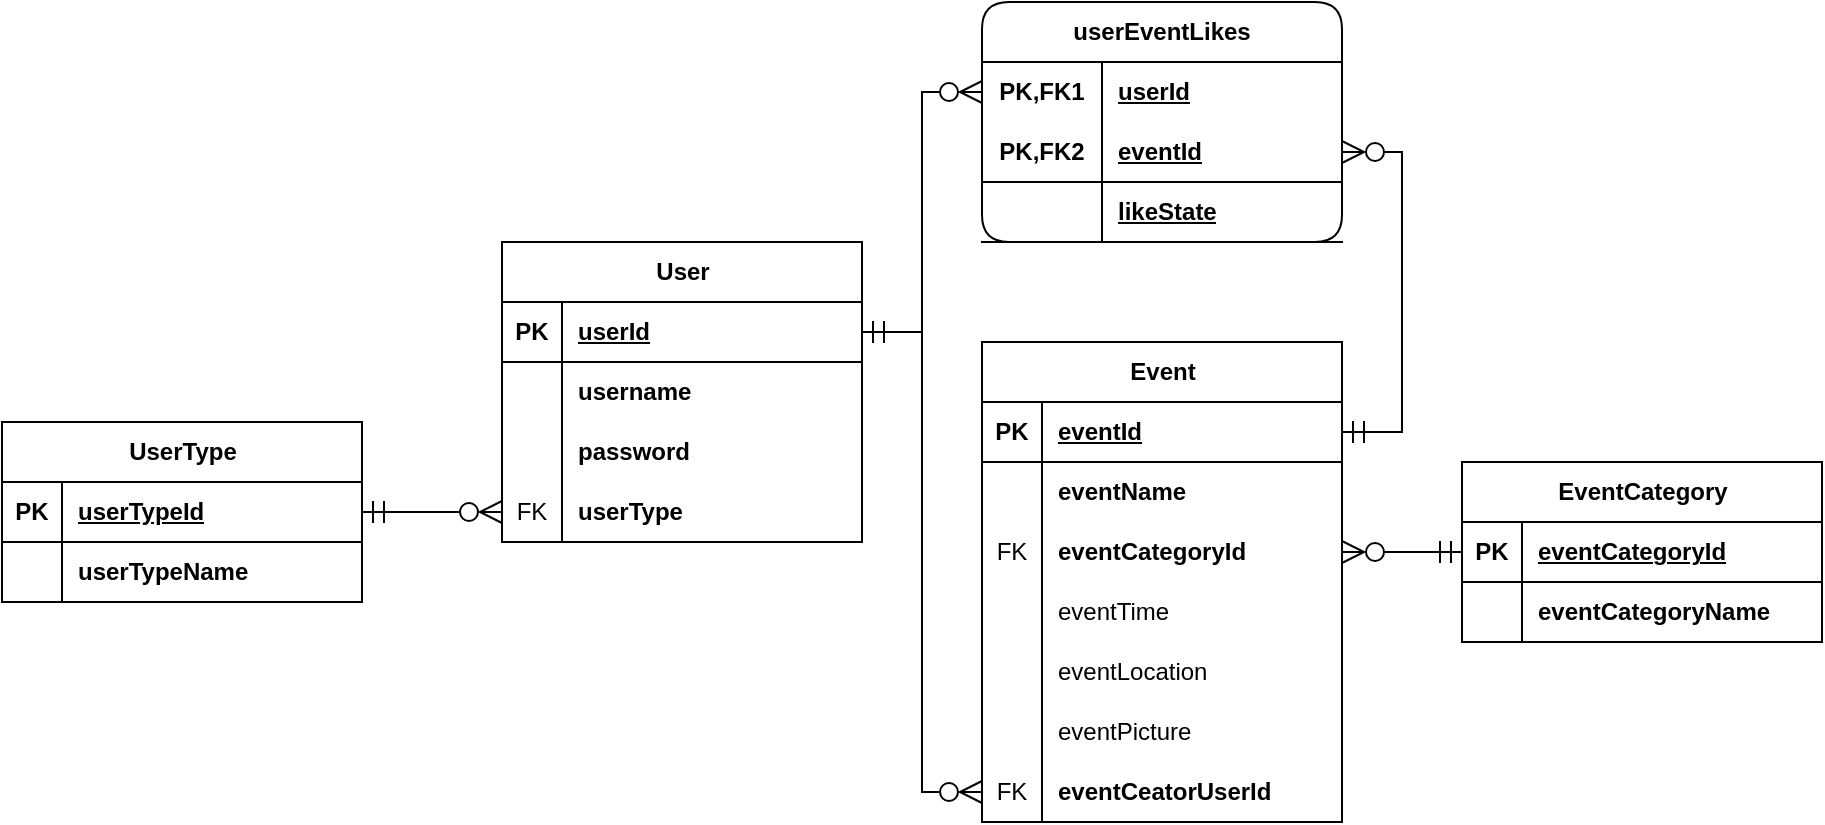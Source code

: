 <mxfile version="22.0.8" type="device">
  <diagram name="Page-1" id="GtO11pljqVGx8OwHuGt6">
    <mxGraphModel dx="2243" dy="766" grid="1" gridSize="10" guides="1" tooltips="1" connect="1" arrows="1" fold="1" page="1" pageScale="1" pageWidth="850" pageHeight="1100" math="0" shadow="0">
      <root>
        <mxCell id="0" />
        <mxCell id="1" parent="0" />
        <mxCell id="CzGOIovPBORWIZfMFGyd-5" value="User" style="shape=table;startSize=30;container=1;collapsible=1;childLayout=tableLayout;fixedRows=1;rowLines=0;fontStyle=1;align=center;resizeLast=1;html=1;" vertex="1" parent="1">
          <mxGeometry x="70" y="300" width="180" height="150" as="geometry" />
        </mxCell>
        <mxCell id="CzGOIovPBORWIZfMFGyd-6" value="" style="shape=tableRow;horizontal=0;startSize=0;swimlaneHead=0;swimlaneBody=0;fillColor=none;collapsible=0;dropTarget=0;points=[[0,0.5],[1,0.5]];portConstraint=eastwest;top=0;left=0;right=0;bottom=1;" vertex="1" parent="CzGOIovPBORWIZfMFGyd-5">
          <mxGeometry y="30" width="180" height="30" as="geometry" />
        </mxCell>
        <mxCell id="CzGOIovPBORWIZfMFGyd-7" value="PK" style="shape=partialRectangle;connectable=0;fillColor=none;top=0;left=0;bottom=0;right=0;fontStyle=1;overflow=hidden;whiteSpace=wrap;html=1;" vertex="1" parent="CzGOIovPBORWIZfMFGyd-6">
          <mxGeometry width="30" height="30" as="geometry">
            <mxRectangle width="30" height="30" as="alternateBounds" />
          </mxGeometry>
        </mxCell>
        <mxCell id="CzGOIovPBORWIZfMFGyd-8" value="userId" style="shape=partialRectangle;connectable=0;fillColor=none;top=0;left=0;bottom=0;right=0;align=left;spacingLeft=6;fontStyle=5;overflow=hidden;whiteSpace=wrap;html=1;" vertex="1" parent="CzGOIovPBORWIZfMFGyd-6">
          <mxGeometry x="30" width="150" height="30" as="geometry">
            <mxRectangle width="150" height="30" as="alternateBounds" />
          </mxGeometry>
        </mxCell>
        <mxCell id="CzGOIovPBORWIZfMFGyd-9" value="" style="shape=tableRow;horizontal=0;startSize=0;swimlaneHead=0;swimlaneBody=0;fillColor=none;collapsible=0;dropTarget=0;points=[[0,0.5],[1,0.5]];portConstraint=eastwest;top=0;left=0;right=0;bottom=0;" vertex="1" parent="CzGOIovPBORWIZfMFGyd-5">
          <mxGeometry y="60" width="180" height="30" as="geometry" />
        </mxCell>
        <mxCell id="CzGOIovPBORWIZfMFGyd-10" value="" style="shape=partialRectangle;connectable=0;fillColor=none;top=0;left=0;bottom=0;right=0;editable=1;overflow=hidden;whiteSpace=wrap;html=1;" vertex="1" parent="CzGOIovPBORWIZfMFGyd-9">
          <mxGeometry width="30" height="30" as="geometry">
            <mxRectangle width="30" height="30" as="alternateBounds" />
          </mxGeometry>
        </mxCell>
        <mxCell id="CzGOIovPBORWIZfMFGyd-11" value="username" style="shape=partialRectangle;connectable=0;fillColor=none;top=0;left=0;bottom=0;right=0;align=left;spacingLeft=6;overflow=hidden;whiteSpace=wrap;html=1;fontStyle=1" vertex="1" parent="CzGOIovPBORWIZfMFGyd-9">
          <mxGeometry x="30" width="150" height="30" as="geometry">
            <mxRectangle width="150" height="30" as="alternateBounds" />
          </mxGeometry>
        </mxCell>
        <mxCell id="CzGOIovPBORWIZfMFGyd-12" value="" style="shape=tableRow;horizontal=0;startSize=0;swimlaneHead=0;swimlaneBody=0;fillColor=none;collapsible=0;dropTarget=0;points=[[0,0.5],[1,0.5]];portConstraint=eastwest;top=0;left=0;right=0;bottom=0;" vertex="1" parent="CzGOIovPBORWIZfMFGyd-5">
          <mxGeometry y="90" width="180" height="30" as="geometry" />
        </mxCell>
        <mxCell id="CzGOIovPBORWIZfMFGyd-13" value="" style="shape=partialRectangle;connectable=0;fillColor=none;top=0;left=0;bottom=0;right=0;editable=1;overflow=hidden;whiteSpace=wrap;html=1;" vertex="1" parent="CzGOIovPBORWIZfMFGyd-12">
          <mxGeometry width="30" height="30" as="geometry">
            <mxRectangle width="30" height="30" as="alternateBounds" />
          </mxGeometry>
        </mxCell>
        <mxCell id="CzGOIovPBORWIZfMFGyd-14" value="password" style="shape=partialRectangle;connectable=0;fillColor=none;top=0;left=0;bottom=0;right=0;align=left;spacingLeft=6;overflow=hidden;whiteSpace=wrap;html=1;fontStyle=1" vertex="1" parent="CzGOIovPBORWIZfMFGyd-12">
          <mxGeometry x="30" width="150" height="30" as="geometry">
            <mxRectangle width="150" height="30" as="alternateBounds" />
          </mxGeometry>
        </mxCell>
        <mxCell id="CzGOIovPBORWIZfMFGyd-15" value="" style="shape=tableRow;horizontal=0;startSize=0;swimlaneHead=0;swimlaneBody=0;fillColor=none;collapsible=0;dropTarget=0;points=[[0,0.5],[1,0.5]];portConstraint=eastwest;top=0;left=0;right=0;bottom=0;" vertex="1" parent="CzGOIovPBORWIZfMFGyd-5">
          <mxGeometry y="120" width="180" height="30" as="geometry" />
        </mxCell>
        <mxCell id="CzGOIovPBORWIZfMFGyd-16" value="FK" style="shape=partialRectangle;connectable=0;fillColor=none;top=0;left=0;bottom=0;right=0;editable=1;overflow=hidden;whiteSpace=wrap;html=1;" vertex="1" parent="CzGOIovPBORWIZfMFGyd-15">
          <mxGeometry width="30" height="30" as="geometry">
            <mxRectangle width="30" height="30" as="alternateBounds" />
          </mxGeometry>
        </mxCell>
        <mxCell id="CzGOIovPBORWIZfMFGyd-17" value="userType" style="shape=partialRectangle;connectable=0;fillColor=none;top=0;left=0;bottom=0;right=0;align=left;spacingLeft=6;overflow=hidden;whiteSpace=wrap;html=1;fontStyle=1" vertex="1" parent="CzGOIovPBORWIZfMFGyd-15">
          <mxGeometry x="30" width="150" height="30" as="geometry">
            <mxRectangle width="150" height="30" as="alternateBounds" />
          </mxGeometry>
        </mxCell>
        <mxCell id="CzGOIovPBORWIZfMFGyd-18" value="Event" style="shape=table;startSize=30;container=1;collapsible=1;childLayout=tableLayout;fixedRows=1;rowLines=0;fontStyle=1;align=center;resizeLast=1;html=1;" vertex="1" parent="1">
          <mxGeometry x="310" y="350" width="180" height="240" as="geometry" />
        </mxCell>
        <mxCell id="CzGOIovPBORWIZfMFGyd-19" value="" style="shape=tableRow;horizontal=0;startSize=0;swimlaneHead=0;swimlaneBody=0;fillColor=none;collapsible=0;dropTarget=0;points=[[0,0.5],[1,0.5]];portConstraint=eastwest;top=0;left=0;right=0;bottom=1;" vertex="1" parent="CzGOIovPBORWIZfMFGyd-18">
          <mxGeometry y="30" width="180" height="30" as="geometry" />
        </mxCell>
        <mxCell id="CzGOIovPBORWIZfMFGyd-20" value="PK" style="shape=partialRectangle;connectable=0;fillColor=none;top=0;left=0;bottom=0;right=0;fontStyle=1;overflow=hidden;whiteSpace=wrap;html=1;" vertex="1" parent="CzGOIovPBORWIZfMFGyd-19">
          <mxGeometry width="30" height="30" as="geometry">
            <mxRectangle width="30" height="30" as="alternateBounds" />
          </mxGeometry>
        </mxCell>
        <mxCell id="CzGOIovPBORWIZfMFGyd-21" value="eventId" style="shape=partialRectangle;connectable=0;fillColor=none;top=0;left=0;bottom=0;right=0;align=left;spacingLeft=6;fontStyle=5;overflow=hidden;whiteSpace=wrap;html=1;" vertex="1" parent="CzGOIovPBORWIZfMFGyd-19">
          <mxGeometry x="30" width="150" height="30" as="geometry">
            <mxRectangle width="150" height="30" as="alternateBounds" />
          </mxGeometry>
        </mxCell>
        <mxCell id="CzGOIovPBORWIZfMFGyd-22" value="" style="shape=tableRow;horizontal=0;startSize=0;swimlaneHead=0;swimlaneBody=0;fillColor=none;collapsible=0;dropTarget=0;points=[[0,0.5],[1,0.5]];portConstraint=eastwest;top=0;left=0;right=0;bottom=0;" vertex="1" parent="CzGOIovPBORWIZfMFGyd-18">
          <mxGeometry y="60" width="180" height="30" as="geometry" />
        </mxCell>
        <mxCell id="CzGOIovPBORWIZfMFGyd-23" value="" style="shape=partialRectangle;connectable=0;fillColor=none;top=0;left=0;bottom=0;right=0;editable=1;overflow=hidden;whiteSpace=wrap;html=1;" vertex="1" parent="CzGOIovPBORWIZfMFGyd-22">
          <mxGeometry width="30" height="30" as="geometry">
            <mxRectangle width="30" height="30" as="alternateBounds" />
          </mxGeometry>
        </mxCell>
        <mxCell id="CzGOIovPBORWIZfMFGyd-24" value="eventName" style="shape=partialRectangle;connectable=0;fillColor=none;top=0;left=0;bottom=0;right=0;align=left;spacingLeft=6;overflow=hidden;whiteSpace=wrap;html=1;fontStyle=1" vertex="1" parent="CzGOIovPBORWIZfMFGyd-22">
          <mxGeometry x="30" width="150" height="30" as="geometry">
            <mxRectangle width="150" height="30" as="alternateBounds" />
          </mxGeometry>
        </mxCell>
        <mxCell id="CzGOIovPBORWIZfMFGyd-80" style="shape=tableRow;horizontal=0;startSize=0;swimlaneHead=0;swimlaneBody=0;fillColor=none;collapsible=0;dropTarget=0;points=[[0,0.5],[1,0.5]];portConstraint=eastwest;top=0;left=0;right=0;bottom=0;" vertex="1" parent="CzGOIovPBORWIZfMFGyd-18">
          <mxGeometry y="90" width="180" height="30" as="geometry" />
        </mxCell>
        <mxCell id="CzGOIovPBORWIZfMFGyd-81" value="FK" style="shape=partialRectangle;connectable=0;fillColor=none;top=0;left=0;bottom=0;right=0;editable=1;overflow=hidden;whiteSpace=wrap;html=1;" vertex="1" parent="CzGOIovPBORWIZfMFGyd-80">
          <mxGeometry width="30" height="30" as="geometry">
            <mxRectangle width="30" height="30" as="alternateBounds" />
          </mxGeometry>
        </mxCell>
        <mxCell id="CzGOIovPBORWIZfMFGyd-82" value="eventCategoryId" style="shape=partialRectangle;connectable=0;fillColor=none;top=0;left=0;bottom=0;right=0;align=left;spacingLeft=6;overflow=hidden;whiteSpace=wrap;html=1;fontStyle=1" vertex="1" parent="CzGOIovPBORWIZfMFGyd-80">
          <mxGeometry x="30" width="150" height="30" as="geometry">
            <mxRectangle width="150" height="30" as="alternateBounds" />
          </mxGeometry>
        </mxCell>
        <mxCell id="CzGOIovPBORWIZfMFGyd-28" value="" style="shape=tableRow;horizontal=0;startSize=0;swimlaneHead=0;swimlaneBody=0;fillColor=none;collapsible=0;dropTarget=0;points=[[0,0.5],[1,0.5]];portConstraint=eastwest;top=0;left=0;right=0;bottom=0;" vertex="1" parent="CzGOIovPBORWIZfMFGyd-18">
          <mxGeometry y="120" width="180" height="30" as="geometry" />
        </mxCell>
        <mxCell id="CzGOIovPBORWIZfMFGyd-29" value="" style="shape=partialRectangle;connectable=0;fillColor=none;top=0;left=0;bottom=0;right=0;editable=1;overflow=hidden;whiteSpace=wrap;html=1;" vertex="1" parent="CzGOIovPBORWIZfMFGyd-28">
          <mxGeometry width="30" height="30" as="geometry">
            <mxRectangle width="30" height="30" as="alternateBounds" />
          </mxGeometry>
        </mxCell>
        <mxCell id="CzGOIovPBORWIZfMFGyd-30" value="eventTime" style="shape=partialRectangle;connectable=0;fillColor=none;top=0;left=0;bottom=0;right=0;align=left;spacingLeft=6;overflow=hidden;whiteSpace=wrap;html=1;" vertex="1" parent="CzGOIovPBORWIZfMFGyd-28">
          <mxGeometry x="30" width="150" height="30" as="geometry">
            <mxRectangle width="150" height="30" as="alternateBounds" />
          </mxGeometry>
        </mxCell>
        <mxCell id="CzGOIovPBORWIZfMFGyd-51" style="shape=tableRow;horizontal=0;startSize=0;swimlaneHead=0;swimlaneBody=0;fillColor=none;collapsible=0;dropTarget=0;points=[[0,0.5],[1,0.5]];portConstraint=eastwest;top=0;left=0;right=0;bottom=0;" vertex="1" parent="CzGOIovPBORWIZfMFGyd-18">
          <mxGeometry y="150" width="180" height="30" as="geometry" />
        </mxCell>
        <mxCell id="CzGOIovPBORWIZfMFGyd-52" style="shape=partialRectangle;connectable=0;fillColor=none;top=0;left=0;bottom=0;right=0;editable=1;overflow=hidden;whiteSpace=wrap;html=1;" vertex="1" parent="CzGOIovPBORWIZfMFGyd-51">
          <mxGeometry width="30" height="30" as="geometry">
            <mxRectangle width="30" height="30" as="alternateBounds" />
          </mxGeometry>
        </mxCell>
        <mxCell id="CzGOIovPBORWIZfMFGyd-53" value="eventLocation" style="shape=partialRectangle;connectable=0;fillColor=none;top=0;left=0;bottom=0;right=0;align=left;spacingLeft=6;overflow=hidden;whiteSpace=wrap;html=1;" vertex="1" parent="CzGOIovPBORWIZfMFGyd-51">
          <mxGeometry x="30" width="150" height="30" as="geometry">
            <mxRectangle width="150" height="30" as="alternateBounds" />
          </mxGeometry>
        </mxCell>
        <mxCell id="CzGOIovPBORWIZfMFGyd-48" style="shape=tableRow;horizontal=0;startSize=0;swimlaneHead=0;swimlaneBody=0;fillColor=none;collapsible=0;dropTarget=0;points=[[0,0.5],[1,0.5]];portConstraint=eastwest;top=0;left=0;right=0;bottom=0;" vertex="1" parent="CzGOIovPBORWIZfMFGyd-18">
          <mxGeometry y="180" width="180" height="30" as="geometry" />
        </mxCell>
        <mxCell id="CzGOIovPBORWIZfMFGyd-49" style="shape=partialRectangle;connectable=0;fillColor=none;top=0;left=0;bottom=0;right=0;editable=1;overflow=hidden;whiteSpace=wrap;html=1;" vertex="1" parent="CzGOIovPBORWIZfMFGyd-48">
          <mxGeometry width="30" height="30" as="geometry">
            <mxRectangle width="30" height="30" as="alternateBounds" />
          </mxGeometry>
        </mxCell>
        <mxCell id="CzGOIovPBORWIZfMFGyd-50" value="eventPicture" style="shape=partialRectangle;connectable=0;fillColor=none;top=0;left=0;bottom=0;right=0;align=left;spacingLeft=6;overflow=hidden;whiteSpace=wrap;html=1;" vertex="1" parent="CzGOIovPBORWIZfMFGyd-48">
          <mxGeometry x="30" width="150" height="30" as="geometry">
            <mxRectangle width="150" height="30" as="alternateBounds" />
          </mxGeometry>
        </mxCell>
        <mxCell id="CzGOIovPBORWIZfMFGyd-106" style="shape=tableRow;horizontal=0;startSize=0;swimlaneHead=0;swimlaneBody=0;fillColor=none;collapsible=0;dropTarget=0;points=[[0,0.5],[1,0.5]];portConstraint=eastwest;top=0;left=0;right=0;bottom=0;" vertex="1" parent="CzGOIovPBORWIZfMFGyd-18">
          <mxGeometry y="210" width="180" height="30" as="geometry" />
        </mxCell>
        <mxCell id="CzGOIovPBORWIZfMFGyd-107" value="FK" style="shape=partialRectangle;connectable=0;fillColor=none;top=0;left=0;bottom=0;right=0;editable=1;overflow=hidden;whiteSpace=wrap;html=1;" vertex="1" parent="CzGOIovPBORWIZfMFGyd-106">
          <mxGeometry width="30" height="30" as="geometry">
            <mxRectangle width="30" height="30" as="alternateBounds" />
          </mxGeometry>
        </mxCell>
        <mxCell id="CzGOIovPBORWIZfMFGyd-108" value="&lt;b&gt;eventCeatorUserId&lt;/b&gt;" style="shape=partialRectangle;connectable=0;fillColor=none;top=0;left=0;bottom=0;right=0;align=left;spacingLeft=6;overflow=hidden;whiteSpace=wrap;html=1;" vertex="1" parent="CzGOIovPBORWIZfMFGyd-106">
          <mxGeometry x="30" width="150" height="30" as="geometry">
            <mxRectangle width="150" height="30" as="alternateBounds" />
          </mxGeometry>
        </mxCell>
        <mxCell id="CzGOIovPBORWIZfMFGyd-31" value="EventCategory" style="shape=table;startSize=30;container=1;collapsible=1;childLayout=tableLayout;fixedRows=1;rowLines=0;fontStyle=1;align=center;resizeLast=1;html=1;" vertex="1" parent="1">
          <mxGeometry x="550" y="410" width="180" height="90" as="geometry" />
        </mxCell>
        <mxCell id="CzGOIovPBORWIZfMFGyd-32" value="" style="shape=tableRow;horizontal=0;startSize=0;swimlaneHead=0;swimlaneBody=0;fillColor=none;collapsible=0;dropTarget=0;points=[[0,0.5],[1,0.5]];portConstraint=eastwest;top=0;left=0;right=0;bottom=1;" vertex="1" parent="CzGOIovPBORWIZfMFGyd-31">
          <mxGeometry y="30" width="180" height="30" as="geometry" />
        </mxCell>
        <mxCell id="CzGOIovPBORWIZfMFGyd-33" value="PK" style="shape=partialRectangle;connectable=0;fillColor=none;top=0;left=0;bottom=0;right=0;fontStyle=1;overflow=hidden;whiteSpace=wrap;html=1;" vertex="1" parent="CzGOIovPBORWIZfMFGyd-32">
          <mxGeometry width="30" height="30" as="geometry">
            <mxRectangle width="30" height="30" as="alternateBounds" />
          </mxGeometry>
        </mxCell>
        <mxCell id="CzGOIovPBORWIZfMFGyd-34" value="eventCategoryId" style="shape=partialRectangle;connectable=0;fillColor=none;top=0;left=0;bottom=0;right=0;align=left;spacingLeft=6;fontStyle=5;overflow=hidden;whiteSpace=wrap;html=1;" vertex="1" parent="CzGOIovPBORWIZfMFGyd-32">
          <mxGeometry x="30" width="150" height="30" as="geometry">
            <mxRectangle width="150" height="30" as="alternateBounds" />
          </mxGeometry>
        </mxCell>
        <mxCell id="CzGOIovPBORWIZfMFGyd-35" value="" style="shape=tableRow;horizontal=0;startSize=0;swimlaneHead=0;swimlaneBody=0;fillColor=none;collapsible=0;dropTarget=0;points=[[0,0.5],[1,0.5]];portConstraint=eastwest;top=0;left=0;right=0;bottom=0;" vertex="1" parent="CzGOIovPBORWIZfMFGyd-31">
          <mxGeometry y="60" width="180" height="30" as="geometry" />
        </mxCell>
        <mxCell id="CzGOIovPBORWIZfMFGyd-36" value="" style="shape=partialRectangle;connectable=0;fillColor=none;top=0;left=0;bottom=0;right=0;editable=1;overflow=hidden;whiteSpace=wrap;html=1;" vertex="1" parent="CzGOIovPBORWIZfMFGyd-35">
          <mxGeometry width="30" height="30" as="geometry">
            <mxRectangle width="30" height="30" as="alternateBounds" />
          </mxGeometry>
        </mxCell>
        <mxCell id="CzGOIovPBORWIZfMFGyd-37" value="eventCategoryName" style="shape=partialRectangle;connectable=0;fillColor=none;top=0;left=0;bottom=0;right=0;align=left;spacingLeft=6;overflow=hidden;whiteSpace=wrap;html=1;fontStyle=1" vertex="1" parent="CzGOIovPBORWIZfMFGyd-35">
          <mxGeometry x="30" width="150" height="30" as="geometry">
            <mxRectangle width="150" height="30" as="alternateBounds" />
          </mxGeometry>
        </mxCell>
        <mxCell id="CzGOIovPBORWIZfMFGyd-67" value="userEventLikes" style="shape=table;startSize=30;container=1;collapsible=1;childLayout=tableLayout;fixedRows=1;rowLines=0;fontStyle=1;align=center;resizeLast=1;html=1;whiteSpace=wrap;rounded=1;" vertex="1" parent="1">
          <mxGeometry x="310" y="180" width="180" height="120" as="geometry" />
        </mxCell>
        <mxCell id="CzGOIovPBORWIZfMFGyd-68" value="" style="shape=tableRow;horizontal=0;startSize=0;swimlaneHead=0;swimlaneBody=0;fillColor=none;collapsible=0;dropTarget=0;points=[[0,0.5],[1,0.5]];portConstraint=eastwest;top=0;left=0;right=0;bottom=0;html=1;" vertex="1" parent="CzGOIovPBORWIZfMFGyd-67">
          <mxGeometry y="30" width="180" height="30" as="geometry" />
        </mxCell>
        <mxCell id="CzGOIovPBORWIZfMFGyd-69" value="PK,FK1" style="shape=partialRectangle;connectable=0;fillColor=none;top=0;left=0;bottom=0;right=0;fontStyle=1;overflow=hidden;html=1;whiteSpace=wrap;" vertex="1" parent="CzGOIovPBORWIZfMFGyd-68">
          <mxGeometry width="60" height="30" as="geometry">
            <mxRectangle width="60" height="30" as="alternateBounds" />
          </mxGeometry>
        </mxCell>
        <mxCell id="CzGOIovPBORWIZfMFGyd-70" value="userId" style="shape=partialRectangle;connectable=0;fillColor=none;top=0;left=0;bottom=0;right=0;align=left;spacingLeft=6;fontStyle=5;overflow=hidden;html=1;whiteSpace=wrap;" vertex="1" parent="CzGOIovPBORWIZfMFGyd-68">
          <mxGeometry x="60" width="120" height="30" as="geometry">
            <mxRectangle width="120" height="30" as="alternateBounds" />
          </mxGeometry>
        </mxCell>
        <mxCell id="CzGOIovPBORWIZfMFGyd-71" value="" style="shape=tableRow;horizontal=0;startSize=0;swimlaneHead=0;swimlaneBody=0;fillColor=none;collapsible=0;dropTarget=0;points=[[0,0.5],[1,0.5]];portConstraint=eastwest;top=0;left=0;right=0;bottom=1;html=1;" vertex="1" parent="CzGOIovPBORWIZfMFGyd-67">
          <mxGeometry y="60" width="180" height="30" as="geometry" />
        </mxCell>
        <mxCell id="CzGOIovPBORWIZfMFGyd-72" value="PK,FK2" style="shape=partialRectangle;connectable=0;fillColor=none;top=0;left=0;bottom=0;right=0;fontStyle=1;overflow=hidden;html=1;whiteSpace=wrap;" vertex="1" parent="CzGOIovPBORWIZfMFGyd-71">
          <mxGeometry width="60" height="30" as="geometry">
            <mxRectangle width="60" height="30" as="alternateBounds" />
          </mxGeometry>
        </mxCell>
        <mxCell id="CzGOIovPBORWIZfMFGyd-73" value="eventId" style="shape=partialRectangle;connectable=0;fillColor=none;top=0;left=0;bottom=0;right=0;align=left;spacingLeft=6;fontStyle=5;overflow=hidden;html=1;whiteSpace=wrap;" vertex="1" parent="CzGOIovPBORWIZfMFGyd-71">
          <mxGeometry x="60" width="120" height="30" as="geometry">
            <mxRectangle width="120" height="30" as="alternateBounds" />
          </mxGeometry>
        </mxCell>
        <mxCell id="CzGOIovPBORWIZfMFGyd-83" style="shape=tableRow;horizontal=0;startSize=0;swimlaneHead=0;swimlaneBody=0;fillColor=none;collapsible=0;dropTarget=0;points=[[0,0.5],[1,0.5]];portConstraint=eastwest;top=0;left=0;right=0;bottom=1;html=1;" vertex="1" parent="CzGOIovPBORWIZfMFGyd-67">
          <mxGeometry y="90" width="180" height="30" as="geometry" />
        </mxCell>
        <mxCell id="CzGOIovPBORWIZfMFGyd-84" style="shape=partialRectangle;connectable=0;fillColor=none;top=0;left=0;bottom=0;right=0;fontStyle=1;overflow=hidden;html=1;whiteSpace=wrap;" vertex="1" parent="CzGOIovPBORWIZfMFGyd-83">
          <mxGeometry width="60" height="30" as="geometry">
            <mxRectangle width="60" height="30" as="alternateBounds" />
          </mxGeometry>
        </mxCell>
        <mxCell id="CzGOIovPBORWIZfMFGyd-85" value="likeState" style="shape=partialRectangle;connectable=0;fillColor=none;top=0;left=0;bottom=0;right=0;align=left;spacingLeft=6;fontStyle=5;overflow=hidden;html=1;whiteSpace=wrap;" vertex="1" parent="CzGOIovPBORWIZfMFGyd-83">
          <mxGeometry x="60" width="120" height="30" as="geometry">
            <mxRectangle width="120" height="30" as="alternateBounds" />
          </mxGeometry>
        </mxCell>
        <mxCell id="CzGOIovPBORWIZfMFGyd-86" value="UserType" style="shape=table;startSize=30;container=1;collapsible=1;childLayout=tableLayout;fixedRows=1;rowLines=0;fontStyle=1;align=center;resizeLast=1;html=1;" vertex="1" parent="1">
          <mxGeometry x="-180" y="390" width="180" height="90" as="geometry" />
        </mxCell>
        <mxCell id="CzGOIovPBORWIZfMFGyd-87" value="" style="shape=tableRow;horizontal=0;startSize=0;swimlaneHead=0;swimlaneBody=0;fillColor=none;collapsible=0;dropTarget=0;points=[[0,0.5],[1,0.5]];portConstraint=eastwest;top=0;left=0;right=0;bottom=1;" vertex="1" parent="CzGOIovPBORWIZfMFGyd-86">
          <mxGeometry y="30" width="180" height="30" as="geometry" />
        </mxCell>
        <mxCell id="CzGOIovPBORWIZfMFGyd-88" value="PK" style="shape=partialRectangle;connectable=0;fillColor=none;top=0;left=0;bottom=0;right=0;fontStyle=1;overflow=hidden;whiteSpace=wrap;html=1;" vertex="1" parent="CzGOIovPBORWIZfMFGyd-87">
          <mxGeometry width="30" height="30" as="geometry">
            <mxRectangle width="30" height="30" as="alternateBounds" />
          </mxGeometry>
        </mxCell>
        <mxCell id="CzGOIovPBORWIZfMFGyd-89" value="userTypeId" style="shape=partialRectangle;connectable=0;fillColor=none;top=0;left=0;bottom=0;right=0;align=left;spacingLeft=6;fontStyle=5;overflow=hidden;whiteSpace=wrap;html=1;" vertex="1" parent="CzGOIovPBORWIZfMFGyd-87">
          <mxGeometry x="30" width="150" height="30" as="geometry">
            <mxRectangle width="150" height="30" as="alternateBounds" />
          </mxGeometry>
        </mxCell>
        <mxCell id="CzGOIovPBORWIZfMFGyd-90" value="" style="shape=tableRow;horizontal=0;startSize=0;swimlaneHead=0;swimlaneBody=0;fillColor=none;collapsible=0;dropTarget=0;points=[[0,0.5],[1,0.5]];portConstraint=eastwest;top=0;left=0;right=0;bottom=0;" vertex="1" parent="CzGOIovPBORWIZfMFGyd-86">
          <mxGeometry y="60" width="180" height="30" as="geometry" />
        </mxCell>
        <mxCell id="CzGOIovPBORWIZfMFGyd-91" value="" style="shape=partialRectangle;connectable=0;fillColor=none;top=0;left=0;bottom=0;right=0;editable=1;overflow=hidden;whiteSpace=wrap;html=1;" vertex="1" parent="CzGOIovPBORWIZfMFGyd-90">
          <mxGeometry width="30" height="30" as="geometry">
            <mxRectangle width="30" height="30" as="alternateBounds" />
          </mxGeometry>
        </mxCell>
        <mxCell id="CzGOIovPBORWIZfMFGyd-92" value="userTypeName" style="shape=partialRectangle;connectable=0;fillColor=none;top=0;left=0;bottom=0;right=0;align=left;spacingLeft=6;overflow=hidden;whiteSpace=wrap;html=1;fontStyle=1" vertex="1" parent="CzGOIovPBORWIZfMFGyd-90">
          <mxGeometry x="30" width="150" height="30" as="geometry">
            <mxRectangle width="150" height="30" as="alternateBounds" />
          </mxGeometry>
        </mxCell>
        <mxCell id="CzGOIovPBORWIZfMFGyd-100" value="" style="edgeStyle=entityRelationEdgeStyle;fontSize=12;html=1;endArrow=ERzeroToMany;rounded=0;startArrow=ERmandOne;startFill=0;strokeWidth=1;endSize=9;startSize=9;endFill=0;" edge="1" parent="1" source="CzGOIovPBORWIZfMFGyd-87" target="CzGOIovPBORWIZfMFGyd-15">
          <mxGeometry width="100" height="100" relative="1" as="geometry">
            <mxPoint x="60" y="160" as="sourcePoint" />
            <mxPoint x="10" y="280" as="targetPoint" />
          </mxGeometry>
        </mxCell>
        <mxCell id="CzGOIovPBORWIZfMFGyd-103" value="" style="edgeStyle=entityRelationEdgeStyle;fontSize=12;html=1;endArrow=ERmandOne;rounded=0;startArrow=ERzeroToMany;startFill=0;strokeWidth=1;endSize=9;startSize=9;endFill=0;" edge="1" parent="1" source="CzGOIovPBORWIZfMFGyd-80" target="CzGOIovPBORWIZfMFGyd-32">
          <mxGeometry width="100" height="100" relative="1" as="geometry">
            <mxPoint x="325" y="360" as="sourcePoint" />
            <mxPoint x="395" y="360" as="targetPoint" />
          </mxGeometry>
        </mxCell>
        <mxCell id="CzGOIovPBORWIZfMFGyd-104" value="" style="edgeStyle=entityRelationEdgeStyle;fontSize=12;html=1;endArrow=ERmandOne;rounded=0;startArrow=ERzeroToMany;startFill=0;strokeWidth=1;endSize=9;startSize=9;endFill=0;" edge="1" parent="1" source="CzGOIovPBORWIZfMFGyd-68" target="CzGOIovPBORWIZfMFGyd-6">
          <mxGeometry width="100" height="100" relative="1" as="geometry">
            <mxPoint x="300" y="280" as="sourcePoint" />
            <mxPoint x="370" y="280" as="targetPoint" />
          </mxGeometry>
        </mxCell>
        <mxCell id="CzGOIovPBORWIZfMFGyd-105" value="" style="edgeStyle=entityRelationEdgeStyle;fontSize=12;html=1;endArrow=ERmandOne;rounded=0;startArrow=ERzeroToMany;startFill=0;strokeWidth=1;endSize=9;startSize=9;endFill=0;" edge="1" parent="1" source="CzGOIovPBORWIZfMFGyd-71" target="CzGOIovPBORWIZfMFGyd-19">
          <mxGeometry width="100" height="100" relative="1" as="geometry">
            <mxPoint x="430" y="310" as="sourcePoint" />
            <mxPoint x="430" y="310" as="targetPoint" />
          </mxGeometry>
        </mxCell>
        <mxCell id="CzGOIovPBORWIZfMFGyd-109" value="" style="edgeStyle=entityRelationEdgeStyle;fontSize=12;html=1;endArrow=ERzeroToMany;rounded=0;startArrow=ERmandOne;startFill=0;strokeWidth=1;endSize=9;startSize=9;endFill=0;entryX=0;entryY=0.5;entryDx=0;entryDy=0;" edge="1" parent="1" source="CzGOIovPBORWIZfMFGyd-6" target="CzGOIovPBORWIZfMFGyd-106">
          <mxGeometry width="100" height="100" relative="1" as="geometry">
            <mxPoint x="160" y="500" as="sourcePoint" />
            <mxPoint x="210" y="590" as="targetPoint" />
          </mxGeometry>
        </mxCell>
      </root>
    </mxGraphModel>
  </diagram>
</mxfile>
